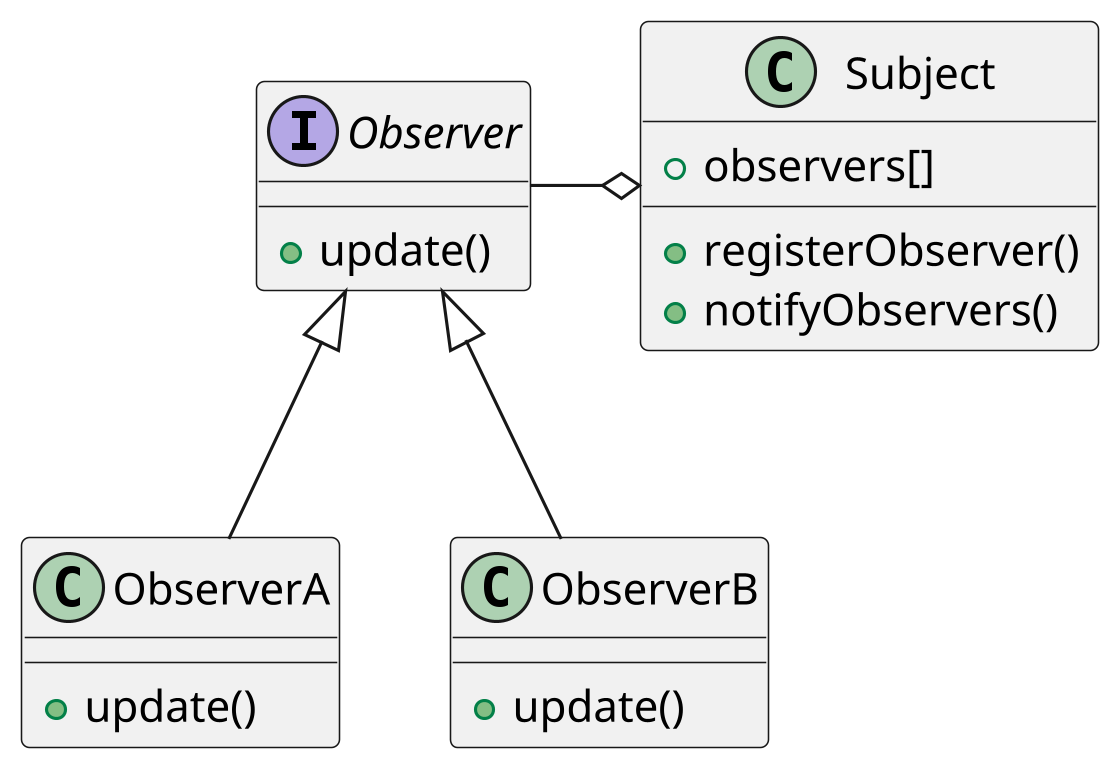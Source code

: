 @startuml
skinparam dpi 300


class Subject {
    + observers[]
    + registerObserver()
    + notifyObservers()
}

interface Observer {
    + update()
}

class ObserverA {
    + update()
}

class ObserverB {
    + update()
}


ObserverA -up-|> Observer
ObserverB -up-|> Observer
Subject o-left- Observer